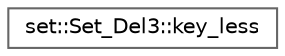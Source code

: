 digraph "类继承关系图"
{
 // LATEX_PDF_SIZE
  bgcolor="transparent";
  edge [fontname=Helvetica,fontsize=10,labelfontname=Helvetica,labelfontsize=10];
  node [fontname=Helvetica,fontsize=10,shape=box,height=0.2,width=0.4];
  rankdir="LR";
  Node0 [id="Node000000",label="set::Set_Del3::key_less",height=0.2,width=0.4,color="grey40", fillcolor="white", style="filled",URL="$structset_1_1_set___del3_1_1key__less.html",tooltip=" "];
}
